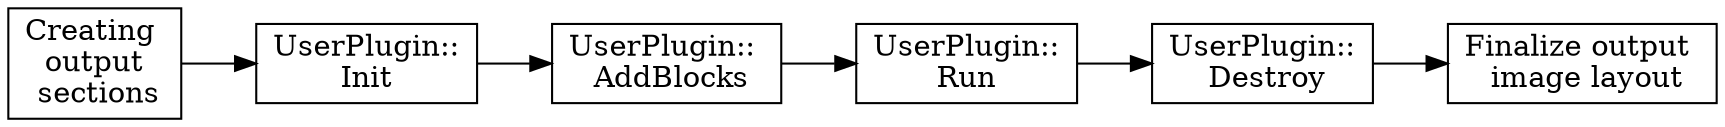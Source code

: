 digraph G {
    node [shape=rectangle]
    rankdir="LR";
    A [label="Creating \n output \n sections"]
    B [label="UserPlugin::\nInit"]
    C [label="UserPlugin:: \n AddBlocks"]
    D [label="UserPlugin::\nRun"]
    E [label="UserPlugin::\n Destroy"]
    F [label="Finalize output \n image layout"]
    A -> B
    B -> C
    C -> D
    D -> E
    E -> F
}